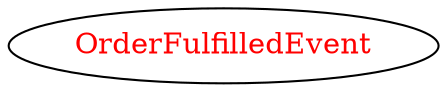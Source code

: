 digraph dependencyGraph {
 concentrate=true;
 ranksep="2.0";
 rankdir="LR"; 
 splines="ortho";
"OrderFulfilledEvent" [fontcolor="red"];
}